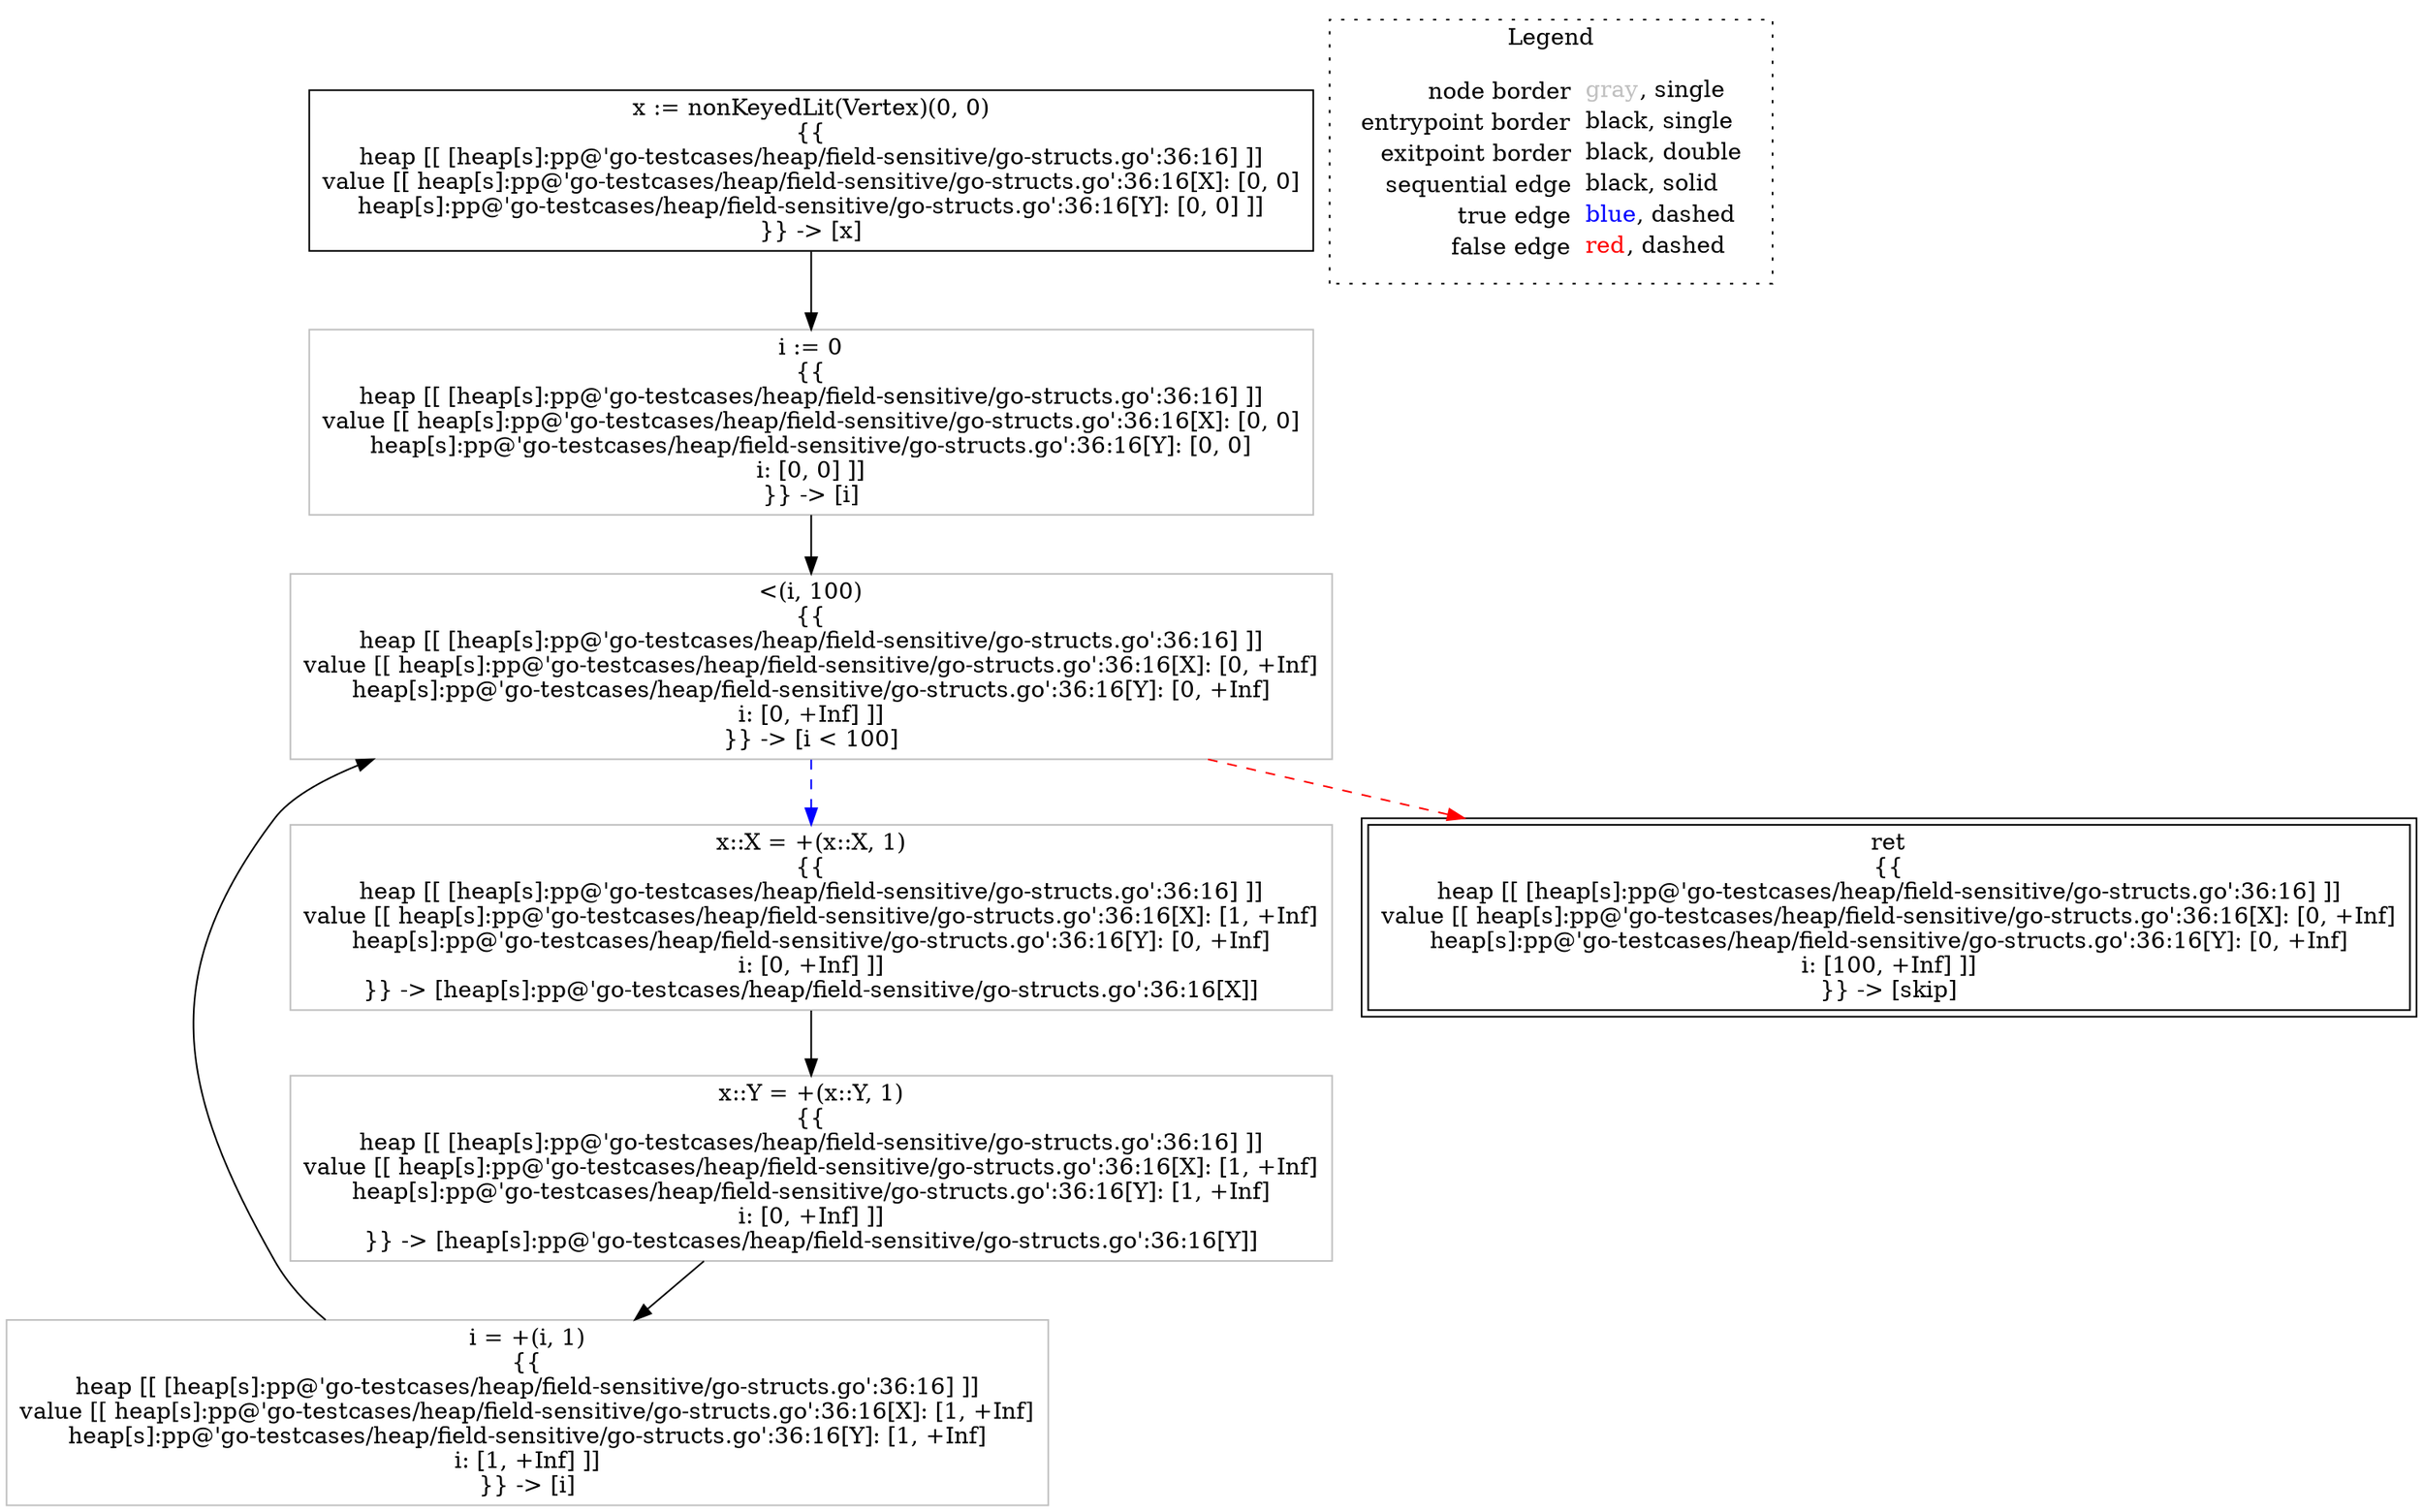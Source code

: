 digraph {
	"node0" [shape="rect",color="black",label=<x := nonKeyedLit(Vertex)(0, 0)<BR/>{{<BR/>heap [[ [heap[s]:pp@'go-testcases/heap/field-sensitive/go-structs.go':36:16] ]]<BR/>value [[ heap[s]:pp@'go-testcases/heap/field-sensitive/go-structs.go':36:16[X]: [0, 0]<BR/>heap[s]:pp@'go-testcases/heap/field-sensitive/go-structs.go':36:16[Y]: [0, 0] ]]<BR/>}} -&gt; [x]>];
	"node1" [shape="rect",color="gray",label=<x::X = +(x::X, 1)<BR/>{{<BR/>heap [[ [heap[s]:pp@'go-testcases/heap/field-sensitive/go-structs.go':36:16] ]]<BR/>value [[ heap[s]:pp@'go-testcases/heap/field-sensitive/go-structs.go':36:16[X]: [1, +Inf]<BR/>heap[s]:pp@'go-testcases/heap/field-sensitive/go-structs.go':36:16[Y]: [0, +Inf]<BR/>i: [0, +Inf] ]]<BR/>}} -&gt; [heap[s]:pp@'go-testcases/heap/field-sensitive/go-structs.go':36:16[X]]>];
	"node2" [shape="rect",color="gray",label=<x::Y = +(x::Y, 1)<BR/>{{<BR/>heap [[ [heap[s]:pp@'go-testcases/heap/field-sensitive/go-structs.go':36:16] ]]<BR/>value [[ heap[s]:pp@'go-testcases/heap/field-sensitive/go-structs.go':36:16[X]: [1, +Inf]<BR/>heap[s]:pp@'go-testcases/heap/field-sensitive/go-structs.go':36:16[Y]: [1, +Inf]<BR/>i: [0, +Inf] ]]<BR/>}} -&gt; [heap[s]:pp@'go-testcases/heap/field-sensitive/go-structs.go':36:16[Y]]>];
	"node3" [shape="rect",color="gray",label=<i = +(i, 1)<BR/>{{<BR/>heap [[ [heap[s]:pp@'go-testcases/heap/field-sensitive/go-structs.go':36:16] ]]<BR/>value [[ heap[s]:pp@'go-testcases/heap/field-sensitive/go-structs.go':36:16[X]: [1, +Inf]<BR/>heap[s]:pp@'go-testcases/heap/field-sensitive/go-structs.go':36:16[Y]: [1, +Inf]<BR/>i: [1, +Inf] ]]<BR/>}} -&gt; [i]>];
	"node4" [shape="rect",color="gray",label=<i := 0<BR/>{{<BR/>heap [[ [heap[s]:pp@'go-testcases/heap/field-sensitive/go-structs.go':36:16] ]]<BR/>value [[ heap[s]:pp@'go-testcases/heap/field-sensitive/go-structs.go':36:16[X]: [0, 0]<BR/>heap[s]:pp@'go-testcases/heap/field-sensitive/go-structs.go':36:16[Y]: [0, 0]<BR/>i: [0, 0] ]]<BR/>}} -&gt; [i]>];
	"node5" [shape="rect",color="gray",label=<&lt;(i, 100)<BR/>{{<BR/>heap [[ [heap[s]:pp@'go-testcases/heap/field-sensitive/go-structs.go':36:16] ]]<BR/>value [[ heap[s]:pp@'go-testcases/heap/field-sensitive/go-structs.go':36:16[X]: [0, +Inf]<BR/>heap[s]:pp@'go-testcases/heap/field-sensitive/go-structs.go':36:16[Y]: [0, +Inf]<BR/>i: [0, +Inf] ]]<BR/>}} -&gt; [i &lt; 100]>];
	"node6" [shape="rect",color="black",peripheries="2",label=<ret<BR/>{{<BR/>heap [[ [heap[s]:pp@'go-testcases/heap/field-sensitive/go-structs.go':36:16] ]]<BR/>value [[ heap[s]:pp@'go-testcases/heap/field-sensitive/go-structs.go':36:16[X]: [0, +Inf]<BR/>heap[s]:pp@'go-testcases/heap/field-sensitive/go-structs.go':36:16[Y]: [0, +Inf]<BR/>i: [100, +Inf] ]]<BR/>}} -&gt; [skip]>];
	"node1" -> "node2" [color="black"];
	"node2" -> "node3" [color="black"];
	"node3" -> "node5" [color="black"];
	"node0" -> "node4" [color="black"];
	"node4" -> "node5" [color="black"];
	"node5" -> "node1" [color="blue",style="dashed"];
	"node5" -> "node6" [color="red",style="dashed"];
subgraph cluster_legend {
	label="Legend";
	style=dotted;
	node [shape=plaintext];
	"legend" [label=<<table border="0" cellpadding="2" cellspacing="0" cellborder="0"><tr><td align="right">node border&nbsp;</td><td align="left"><font color="gray">gray</font>, single</td></tr><tr><td align="right">entrypoint border&nbsp;</td><td align="left"><font color="black">black</font>, single</td></tr><tr><td align="right">exitpoint border&nbsp;</td><td align="left"><font color="black">black</font>, double</td></tr><tr><td align="right">sequential edge&nbsp;</td><td align="left"><font color="black">black</font>, solid</td></tr><tr><td align="right">true edge&nbsp;</td><td align="left"><font color="blue">blue</font>, dashed</td></tr><tr><td align="right">false edge&nbsp;</td><td align="left"><font color="red">red</font>, dashed</td></tr></table>>];
}

}
